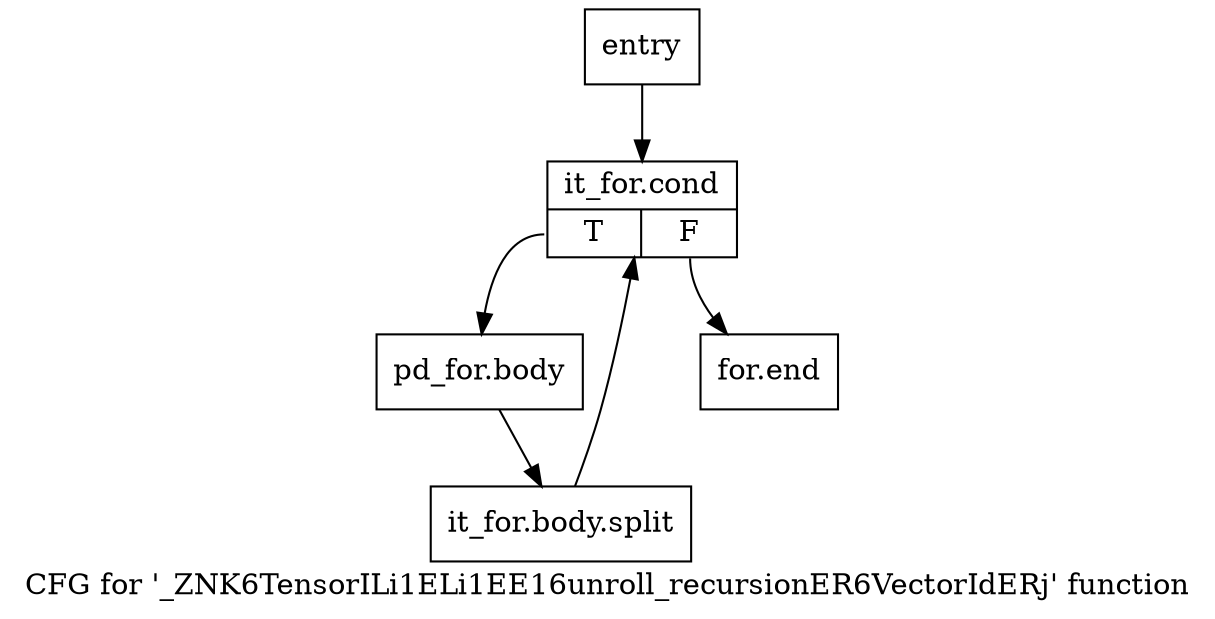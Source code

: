 digraph "CFG for '_ZNK6TensorILi1ELi1EE16unroll_recursionER6VectorIdERj' function" {
	label="CFG for '_ZNK6TensorILi1ELi1EE16unroll_recursionER6VectorIdERj' function";

	Node0x76392e0 [shape=record,label="{entry}"];
	Node0x76392e0 -> Node0x7639330;
	Node0x7639330 [shape=record,label="{it_for.cond|{<s0>T|<s1>F}}"];
	Node0x7639330:s0 -> Node0x7639380;
	Node0x7639330:s1 -> Node0x76393d0;
	Node0x7639380 [shape=record,label="{pd_for.body}"];
	Node0x7639380 -> Node0xb3ef3c0;
	Node0xb3ef3c0 [shape=record,label="{it_for.body.split}"];
	Node0xb3ef3c0 -> Node0x7639330;
	Node0x76393d0 [shape=record,label="{for.end}"];
}
